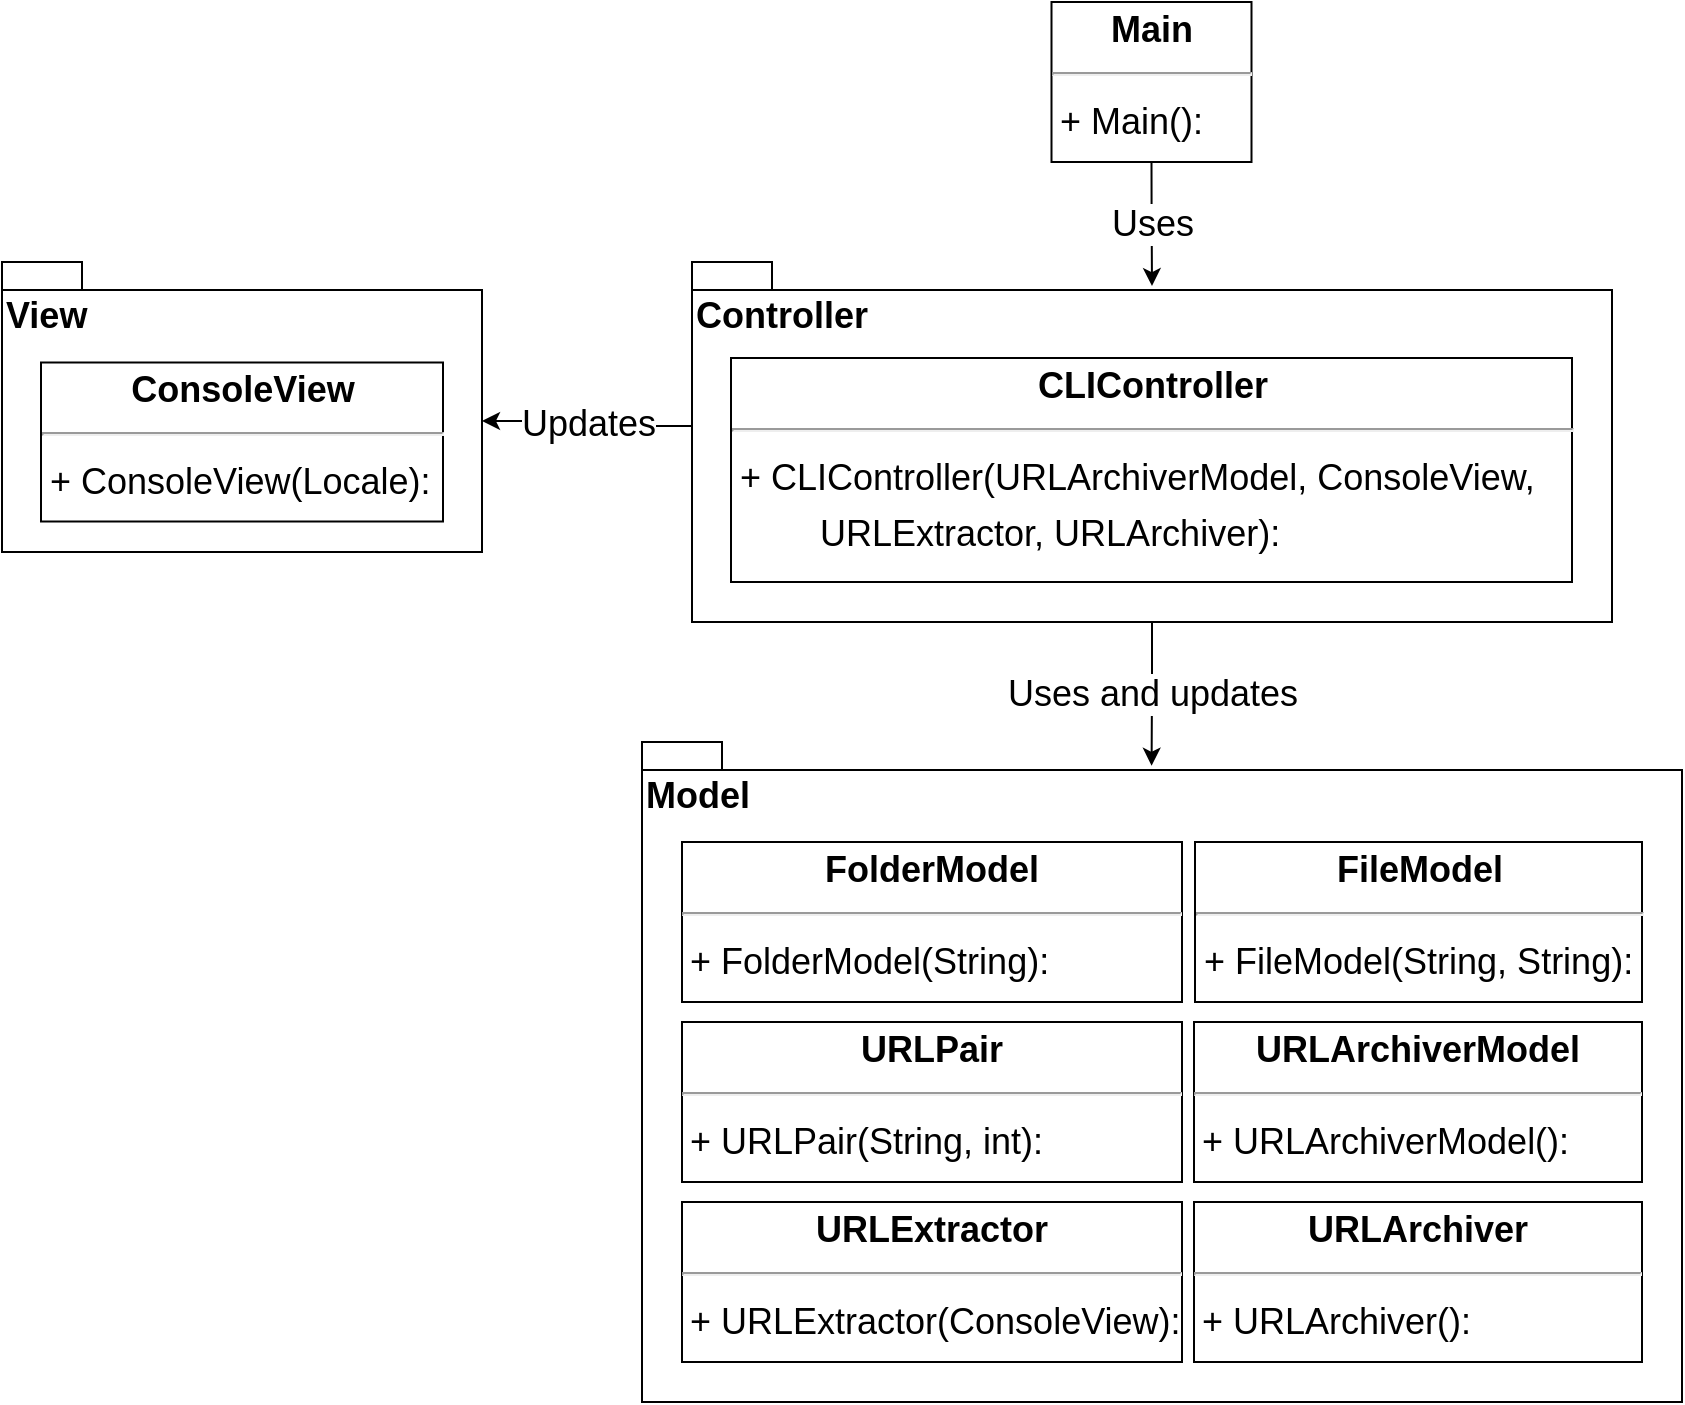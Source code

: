 <mxfile version="22.0.8" type="github" pages="2">
  <diagram id="C5RBs43oDa-KdzZeNtuy" name="Highlevel_MVC">
    <mxGraphModel dx="2901" dy="1123" grid="1" gridSize="10" guides="1" tooltips="1" connect="1" arrows="1" fold="1" page="1" pageScale="1" pageWidth="827" pageHeight="1169" math="0" shadow="0">
      <root>
        <mxCell id="WIyWlLk6GJQsqaUBKTNV-0" />
        <mxCell id="WIyWlLk6GJQsqaUBKTNV-1" parent="WIyWlLk6GJQsqaUBKTNV-0" />
        <mxCell id="QGYrQredVnfcg148uMwv-22" value="Updates" style="edgeStyle=orthogonalEdgeStyle;rounded=0;orthogonalLoop=1;jettySize=auto;html=1;exitX=0;exitY=0;exitDx=0;exitDy=82;exitPerimeter=0;entryX=0;entryY=0;entryDx=240;entryDy=79.5;entryPerimeter=0;fontSize=18;" parent="WIyWlLk6GJQsqaUBKTNV-1" source="QGYrQredVnfcg148uMwv-10" target="QGYrQredVnfcg148uMwv-9" edge="1">
          <mxGeometry relative="1" as="geometry" />
        </mxCell>
        <mxCell id="QGYrQredVnfcg148uMwv-23" value="Uses and updates" style="edgeStyle=orthogonalEdgeStyle;rounded=0;orthogonalLoop=1;jettySize=auto;html=1;exitX=0.5;exitY=1;exitDx=0;exitDy=0;exitPerimeter=0;entryX=0.49;entryY=0.036;entryDx=0;entryDy=0;entryPerimeter=0;fontSize=18;" parent="WIyWlLk6GJQsqaUBKTNV-1" source="QGYrQredVnfcg148uMwv-10" target="QGYrQredVnfcg148uMwv-11" edge="1">
          <mxGeometry relative="1" as="geometry" />
        </mxCell>
        <mxCell id="QGYrQredVnfcg148uMwv-24" value="&lt;p style=&quot;margin: 4px 0px 0px; text-align: center; font-size: 18px;&quot;&gt;&lt;b style=&quot;font-size: 18px;&quot;&gt;Main&lt;/b&gt;&lt;/p&gt;&lt;hr style=&quot;font-size: 18px;&quot;&gt;&lt;p style=&quot;margin: 0px 0px 0px 4px; line-height: 1.6; font-size: 18px;&quot;&gt;+ Main(): &lt;/p&gt;" style="verticalAlign=top;align=left;overflow=fill;fontSize=18;fontFamily=Helvetica;html=1;rounded=0;shadow=0;comic=0;labelBackgroundColor=none;strokeWidth=1;" parent="WIyWlLk6GJQsqaUBKTNV-1" vertex="1">
          <mxGeometry x="24.75" y="150" width="100" height="80" as="geometry" />
        </mxCell>
        <mxCell id="QGYrQredVnfcg148uMwv-25" value="Uses" style="edgeStyle=orthogonalEdgeStyle;rounded=0;orthogonalLoop=1;jettySize=auto;html=1;exitX=0.5;exitY=1;exitDx=0;exitDy=0;fontSize=18;entryX=0.5;entryY=0.067;entryDx=0;entryDy=0;entryPerimeter=0;" parent="WIyWlLk6GJQsqaUBKTNV-1" source="QGYrQredVnfcg148uMwv-24" target="QGYrQredVnfcg148uMwv-10" edge="1">
          <mxGeometry relative="1" as="geometry">
            <mxPoint x="75" y="300" as="targetPoint" />
          </mxGeometry>
        </mxCell>
        <mxCell id="CSHUBqYgd3ZQVv_3Laho-0" value="" style="group" parent="WIyWlLk6GJQsqaUBKTNV-1" vertex="1" connectable="0">
          <mxGeometry x="-180" y="520" width="520" height="330" as="geometry" />
        </mxCell>
        <mxCell id="QGYrQredVnfcg148uMwv-11" value="Model" style="shape=folder;fontStyle=1;spacingTop=10;tabWidth=40;tabHeight=14;tabPosition=left;html=1;whiteSpace=wrap;verticalAlign=top;align=left;fontSize=18;container=0;" parent="CSHUBqYgd3ZQVv_3Laho-0" vertex="1">
          <mxGeometry width="520" height="330" as="geometry" />
        </mxCell>
        <mxCell id="QGYrQredVnfcg148uMwv-15" value="&lt;p style=&quot;margin: 4px 0px 0px; text-align: center; font-size: 18px;&quot;&gt;&lt;b style=&quot;font-size: 18px;&quot;&gt;FolderModel&lt;/b&gt;&lt;/p&gt;&lt;hr style=&quot;font-size: 18px;&quot;&gt;&lt;p style=&quot;margin: 0px 0px 0px 4px; line-height: 1.6; font-size: 18px;&quot;&gt;+ FolderModel(String): &lt;/p&gt;" style="verticalAlign=top;align=left;overflow=fill;fontSize=18;fontFamily=Helvetica;html=1;rounded=0;shadow=0;comic=0;labelBackgroundColor=none;strokeWidth=1;container=0;" parent="CSHUBqYgd3ZQVv_3Laho-0" vertex="1">
          <mxGeometry x="20" y="50" width="250" height="80" as="geometry" />
        </mxCell>
        <mxCell id="QGYrQredVnfcg148uMwv-16" value="&lt;p style=&quot;margin: 4px 0px 0px; text-align: center; font-size: 18px;&quot;&gt;&lt;b style=&quot;font-size: 18px;&quot;&gt;FileModel&lt;/b&gt;&lt;/p&gt;&lt;hr style=&quot;font-size: 18px;&quot;&gt;&lt;p style=&quot;margin: 0px 0px 0px 4px; line-height: 1.6; font-size: 18px;&quot;&gt;+ FileModel(String, String): &lt;/p&gt;" style="verticalAlign=top;align=left;overflow=fill;fontSize=18;fontFamily=Helvetica;html=1;rounded=0;shadow=0;comic=0;labelBackgroundColor=none;strokeWidth=1;container=0;" parent="CSHUBqYgd3ZQVv_3Laho-0" vertex="1">
          <mxGeometry x="276.5" y="50" width="223.5" height="80" as="geometry" />
        </mxCell>
        <mxCell id="QGYrQredVnfcg148uMwv-17" value="&lt;p style=&quot;margin: 4px 0px 0px; text-align: center; font-size: 18px;&quot;&gt;&lt;b style=&quot;font-size: 18px;&quot;&gt;URLPair&lt;/b&gt;&lt;/p&gt;&lt;hr style=&quot;font-size: 18px;&quot;&gt;&lt;p style=&quot;margin: 0px 0px 0px 4px; line-height: 1.6; font-size: 18px;&quot;&gt;+ URLPair(String, int): &lt;/p&gt;" style="verticalAlign=top;align=left;overflow=fill;fontSize=18;fontFamily=Helvetica;html=1;rounded=0;shadow=0;comic=0;labelBackgroundColor=none;strokeWidth=1;container=0;" parent="CSHUBqYgd3ZQVv_3Laho-0" vertex="1">
          <mxGeometry x="20" y="140" width="250" height="80" as="geometry" />
        </mxCell>
        <mxCell id="QGYrQredVnfcg148uMwv-18" value="&lt;p style=&quot;margin: 4px 0px 0px; text-align: center; font-size: 18px;&quot;&gt;&lt;b style=&quot;font-size: 18px;&quot;&gt;URLArchiverModel&lt;/b&gt;&lt;/p&gt;&lt;hr style=&quot;font-size: 18px;&quot;&gt;&lt;p style=&quot;margin: 0px 0px 0px 4px; line-height: 1.6; font-size: 18px;&quot;&gt;+ URLArchiverModel(): &lt;/p&gt;" style="verticalAlign=top;align=left;overflow=fill;fontSize=18;fontFamily=Helvetica;html=1;rounded=0;shadow=0;comic=0;labelBackgroundColor=none;strokeWidth=1;container=0;" parent="CSHUBqYgd3ZQVv_3Laho-0" vertex="1">
          <mxGeometry x="276" y="140" width="224" height="80" as="geometry" />
        </mxCell>
        <mxCell id="QGYrQredVnfcg148uMwv-20" value="&lt;p style=&quot;margin: 4px 0px 0px; text-align: center; font-size: 18px;&quot;&gt;&lt;b style=&quot;font-size: 18px;&quot;&gt;URLExtractor&lt;/b&gt;&lt;/p&gt;&lt;hr style=&quot;font-size: 18px;&quot;&gt;&lt;p style=&quot;margin: 0px 0px 0px 4px; line-height: 1.6; font-size: 18px;&quot;&gt;+ URLExtractor(ConsoleView): &lt;/p&gt;" style="verticalAlign=top;align=left;overflow=fill;fontSize=18;fontFamily=Helvetica;html=1;rounded=0;shadow=0;comic=0;labelBackgroundColor=none;strokeWidth=1;container=0;" parent="CSHUBqYgd3ZQVv_3Laho-0" vertex="1">
          <mxGeometry x="20" y="230" width="250" height="80" as="geometry" />
        </mxCell>
        <mxCell id="QGYrQredVnfcg148uMwv-21" value="&lt;p style=&quot;margin: 4px 0px 0px; text-align: center; font-size: 18px;&quot;&gt;&lt;b style=&quot;font-size: 18px;&quot;&gt;URLArchiver&lt;/b&gt;&lt;/p&gt;&lt;hr style=&quot;font-size: 18px;&quot;&gt;&lt;p style=&quot;margin: 0px 0px 0px 4px; line-height: 1.6; font-size: 18px;&quot;&gt;+ URLArchiver(): &lt;/p&gt;" style="verticalAlign=top;align=left;overflow=fill;fontSize=18;fontFamily=Helvetica;html=1;rounded=0;shadow=0;comic=0;labelBackgroundColor=none;strokeWidth=1;container=0;" parent="CSHUBqYgd3ZQVv_3Laho-0" vertex="1">
          <mxGeometry x="276" y="230" width="224" height="80" as="geometry" />
        </mxCell>
        <mxCell id="CSHUBqYgd3ZQVv_3Laho-1" value="" style="group" parent="WIyWlLk6GJQsqaUBKTNV-1" vertex="1" connectable="0">
          <mxGeometry x="-155" y="280" width="460" height="180" as="geometry" />
        </mxCell>
        <mxCell id="QGYrQredVnfcg148uMwv-10" value="Controller" style="shape=folder;fontStyle=1;spacingTop=10;tabWidth=40;tabHeight=14;tabPosition=left;html=1;whiteSpace=wrap;align=left;verticalAlign=top;fontSize=18;container=0;" parent="CSHUBqYgd3ZQVv_3Laho-1" vertex="1">
          <mxGeometry width="460" height="180" as="geometry" />
        </mxCell>
        <mxCell id="QGYrQredVnfcg148uMwv-14" value="&lt;p style=&quot;margin: 4px 0px 0px; text-align: center; font-size: 18px;&quot;&gt;&lt;b style=&quot;font-size: 18px;&quot;&gt;CLIController&lt;/b&gt;&lt;/p&gt;&lt;hr style=&quot;font-size: 18px;&quot;&gt;&lt;p style=&quot;margin: 0px 0px 0px 4px; line-height: 1.6; font-size: 18px;&quot;&gt;+ CLIController(URLArchiverModel, ConsoleView,&amp;nbsp;&lt;/p&gt;&lt;p style=&quot;margin: 0px 0px 0px 4px; line-height: 1.6; font-size: 18px;&quot;&gt;&lt;span style=&quot;white-space: pre;&quot;&gt;&#x9;&lt;/span&gt;URLExtractor, URLArchiver): &lt;/p&gt;" style="verticalAlign=top;align=left;overflow=fill;fontSize=18;fontFamily=Helvetica;html=1;rounded=0;shadow=0;comic=0;labelBackgroundColor=none;strokeWidth=1;container=0;" parent="CSHUBqYgd3ZQVv_3Laho-1" vertex="1">
          <mxGeometry x="19.5" y="48" width="420.5" height="112" as="geometry" />
        </mxCell>
        <mxCell id="CSHUBqYgd3ZQVv_3Laho-2" value="" style="group" parent="WIyWlLk6GJQsqaUBKTNV-1" vertex="1" connectable="0">
          <mxGeometry x="-500" y="280" width="240" height="145" as="geometry" />
        </mxCell>
        <mxCell id="QGYrQredVnfcg148uMwv-9" value="View" style="shape=folder;fontStyle=1;spacingTop=10;tabWidth=40;tabHeight=14;tabPosition=left;html=1;whiteSpace=wrap;verticalAlign=top;align=left;fontSize=18;container=0;" parent="CSHUBqYgd3ZQVv_3Laho-2" vertex="1">
          <mxGeometry width="240" height="145" as="geometry" />
        </mxCell>
        <mxCell id="QGYrQredVnfcg148uMwv-19" value="&lt;p style=&quot;margin: 4px 0px 0px; text-align: center; font-size: 18px;&quot;&gt;&lt;b style=&quot;font-size: 18px;&quot;&gt;ConsoleView&lt;/b&gt;&lt;/p&gt;&lt;hr style=&quot;font-size: 18px;&quot;&gt;&lt;p style=&quot;margin: 0px 0px 0px 4px; line-height: 1.6; font-size: 18px;&quot;&gt;+ ConsoleView(Locale): &lt;/p&gt;" style="verticalAlign=top;align=left;overflow=fill;fontSize=18;fontFamily=Helvetica;html=1;rounded=0;shadow=0;comic=0;labelBackgroundColor=none;strokeWidth=1;container=0;" parent="CSHUBqYgd3ZQVv_3Laho-2" vertex="1">
          <mxGeometry x="19.5" y="50.25" width="201" height="79.5" as="geometry" />
        </mxCell>
      </root>
    </mxGraphModel>
  </diagram>
  <diagram id="DcU-BiYOPnU9oxLkgbCm" name="Detailed_MVC">
    <mxGraphModel dx="2901" dy="1123" grid="1" gridSize="10" guides="1" tooltips="1" connect="1" arrows="1" fold="1" page="1" pageScale="1" pageWidth="827" pageHeight="1169" math="0" shadow="0">
      <root>
        <mxCell id="0" />
        <mxCell id="1" parent="0" />
        <mxCell id="aJK3CpLHi-7lh1vaiTq2-1" value="Updates" style="edgeStyle=orthogonalEdgeStyle;rounded=0;orthogonalLoop=1;jettySize=auto;html=1;exitX=0;exitY=0;exitDx=0;exitDy=82;exitPerimeter=0;entryX=0;entryY=0;entryDx=240;entryDy=79.5;entryPerimeter=0;fontSize=18;" parent="1" source="aJK3CpLHi-7lh1vaiTq2-14" target="aJK3CpLHi-7lh1vaiTq2-17" edge="1">
          <mxGeometry relative="1" as="geometry" />
        </mxCell>
        <mxCell id="aJK3CpLHi-7lh1vaiTq2-2" value="Uses and updates" style="edgeStyle=orthogonalEdgeStyle;rounded=0;orthogonalLoop=1;jettySize=auto;html=1;exitX=0.5;exitY=1;exitDx=0;exitDy=0;exitPerimeter=0;entryX=0.49;entryY=0.036;entryDx=0;entryDy=0;entryPerimeter=0;fontSize=18;" parent="1" source="aJK3CpLHi-7lh1vaiTq2-14" target="aJK3CpLHi-7lh1vaiTq2-6" edge="1">
          <mxGeometry relative="1" as="geometry" />
        </mxCell>
        <mxCell id="aJK3CpLHi-7lh1vaiTq2-3" value="&lt;p style=&quot;margin: 4px 0px 0px; text-align: center; font-size: 18px;&quot;&gt;&lt;b style=&quot;font-size: 18px;&quot;&gt;Main&lt;/b&gt;&lt;/p&gt;&lt;hr style=&quot;font-size: 18px;&quot;&gt;&lt;p style=&quot;margin: 0px 0px 0px 4px; line-height: 1.6; font-size: 18px;&quot;&gt;+ Main(): &lt;/p&gt;" style="verticalAlign=top;align=left;overflow=fill;fontSize=18;fontFamily=Helvetica;html=1;rounded=0;shadow=0;comic=0;labelBackgroundColor=none;strokeWidth=1;" parent="1" vertex="1">
          <mxGeometry x="24.75" y="150" width="100" height="80" as="geometry" />
        </mxCell>
        <mxCell id="aJK3CpLHi-7lh1vaiTq2-4" value="Uses" style="edgeStyle=orthogonalEdgeStyle;rounded=0;orthogonalLoop=1;jettySize=auto;html=1;exitX=0.5;exitY=1;exitDx=0;exitDy=0;fontSize=18;entryX=0.5;entryY=0.067;entryDx=0;entryDy=0;entryPerimeter=0;" parent="1" source="aJK3CpLHi-7lh1vaiTq2-3" target="aJK3CpLHi-7lh1vaiTq2-14" edge="1">
          <mxGeometry relative="1" as="geometry">
            <mxPoint x="75" y="300" as="targetPoint" />
          </mxGeometry>
        </mxCell>
        <mxCell id="aJK3CpLHi-7lh1vaiTq2-13" value="" style="group;fontSize=18;" parent="1" vertex="1" connectable="0">
          <mxGeometry x="-155" y="280" width="460" height="180" as="geometry" />
        </mxCell>
        <mxCell id="aJK3CpLHi-7lh1vaiTq2-14" value="Controller" style="shape=folder;fontStyle=1;spacingTop=10;tabWidth=40;tabHeight=14;tabPosition=left;html=1;whiteSpace=wrap;align=left;verticalAlign=top;fontSize=18;container=0;fillColor=#FBC200;" parent="aJK3CpLHi-7lh1vaiTq2-13" vertex="1">
          <mxGeometry width="460" height="180" as="geometry" />
        </mxCell>
        <mxCell id="aJK3CpLHi-7lh1vaiTq2-15" value="&lt;p style=&quot;margin: 4px 0px 0px; text-align: center; font-size: 18px;&quot;&gt;&lt;b style=&quot;font-size: 18px;&quot;&gt;CLIController&lt;/b&gt;&lt;/p&gt;&lt;hr style=&quot;font-size: 18px;&quot;&gt;&lt;p style=&quot;margin: 0px 0px 0px 4px; line-height: 1.6; font-size: 18px;&quot;&gt;+ CLIController(URLArchiverModel, ConsoleView,&amp;nbsp;&lt;/p&gt;&lt;p style=&quot;margin: 0px 0px 0px 4px; line-height: 1.6; font-size: 18px;&quot;&gt;&lt;span style=&quot;white-space: pre; font-size: 18px;&quot;&gt;&#x9;&lt;/span&gt;URLExtractor, URLArchiver): &lt;/p&gt;" style="verticalAlign=top;align=left;overflow=fill;fontSize=18;fontFamily=Helvetica;html=1;rounded=0;shadow=0;comic=0;labelBackgroundColor=none;strokeWidth=1;container=0;" parent="aJK3CpLHi-7lh1vaiTq2-13" vertex="1">
          <mxGeometry x="19.5" y="48" width="420.5" height="112" as="geometry" />
        </mxCell>
        <mxCell id="aJK3CpLHi-7lh1vaiTq2-16" value="" style="group;fontSize=18;fillColor=default;" parent="1" vertex="1" connectable="0">
          <mxGeometry x="-500" y="280" width="240" height="145" as="geometry" />
        </mxCell>
        <mxCell id="aJK3CpLHi-7lh1vaiTq2-17" value="View" style="shape=folder;fontStyle=1;spacingTop=10;tabWidth=40;tabHeight=14;tabPosition=left;html=1;whiteSpace=wrap;verticalAlign=top;align=left;fontSize=18;container=0;fillColor=#99c1f1;" parent="aJK3CpLHi-7lh1vaiTq2-16" vertex="1">
          <mxGeometry width="240" height="145" as="geometry" />
        </mxCell>
        <mxCell id="aJK3CpLHi-7lh1vaiTq2-18" value="&lt;p style=&quot;margin: 4px 0px 0px; text-align: center; font-size: 18px;&quot;&gt;&lt;b style=&quot;font-size: 18px;&quot;&gt;ConsoleView&lt;/b&gt;&lt;/p&gt;&lt;hr style=&quot;font-size: 18px;&quot;&gt;&lt;p style=&quot;margin: 0px 0px 0px 4px; line-height: 1.6; font-size: 18px;&quot;&gt;+ ConsoleView(Locale): &lt;/p&gt;" style="verticalAlign=top;align=left;overflow=fill;fontSize=18;fontFamily=Helvetica;html=1;rounded=0;shadow=0;comic=0;labelBackgroundColor=none;strokeWidth=1;container=0;" parent="aJK3CpLHi-7lh1vaiTq2-16" vertex="1">
          <mxGeometry x="19.5" y="50.25" width="201" height="79.5" as="geometry" />
        </mxCell>
        <mxCell id="aJK3CpLHi-7lh1vaiTq2-30" value="" style="group;fontSize=18;fillColor=default;" parent="1" vertex="1" connectable="0">
          <mxGeometry x="-240" y="510" width="640" height="310" as="geometry" />
        </mxCell>
        <mxCell id="aJK3CpLHi-7lh1vaiTq2-6" value="Model" style="shape=folder;fontStyle=1;spacingTop=10;tabWidth=40;tabHeight=14;tabPosition=left;html=1;whiteSpace=wrap;verticalAlign=top;align=left;fontSize=18;container=0;fillColor=#D2A56D;" parent="aJK3CpLHi-7lh1vaiTq2-30" vertex="1">
          <mxGeometry width="640" height="310" as="geometry" />
        </mxCell>
        <mxCell id="aJK3CpLHi-7lh1vaiTq2-9" value="&lt;p style=&quot;margin: 4px 0px 0px; text-align: center; font-size: 18px;&quot;&gt;&lt;b style=&quot;font-size: 18px;&quot;&gt;URLPair&lt;/b&gt;&lt;/p&gt;&lt;hr style=&quot;font-size: 18px;&quot;&gt;&lt;p style=&quot;margin: 0px 0px 0px 4px; line-height: 1.6; font-size: 18px;&quot;&gt;+ URLPair(String, int): &lt;/p&gt;" style="verticalAlign=top;align=left;overflow=fill;fontSize=18;fontFamily=Helvetica;html=1;rounded=0;shadow=0;comic=0;labelBackgroundColor=none;strokeWidth=1;container=0;" parent="aJK3CpLHi-7lh1vaiTq2-30" vertex="1">
          <mxGeometry x="363.25" y="195" width="250" height="80" as="geometry" />
        </mxCell>
        <mxCell id="aJK3CpLHi-7lh1vaiTq2-24" value="&lt;p style=&quot;margin: 4px 0px 0px; text-align: center; font-size: 18px;&quot;&gt;&lt;b style=&quot;font-size: 18px;&quot;&gt;FolderModel&lt;/b&gt;&lt;/p&gt;&lt;hr style=&quot;font-size: 18px;&quot;&gt;&lt;p style=&quot;margin: 0px 0px 0px 4px; line-height: 1.6; font-size: 18px;&quot;&gt;+ FolderModel(String): &lt;/p&gt;" style="verticalAlign=top;align=left;overflow=fill;fontSize=18;fontFamily=Helvetica;html=1;rounded=0;shadow=0;comic=0;labelBackgroundColor=none;strokeWidth=1;container=0;" parent="aJK3CpLHi-7lh1vaiTq2-30" vertex="1">
          <mxGeometry x="30" y="60" width="250" height="80" as="geometry" />
        </mxCell>
        <mxCell id="aJK3CpLHi-7lh1vaiTq2-28" style="edgeStyle=orthogonalEdgeStyle;rounded=0;orthogonalLoop=1;jettySize=auto;html=1;exitX=0.5;exitY=1;exitDx=0;exitDy=0;entryX=0.5;entryY=0;entryDx=0;entryDy=0;startArrow=diamond;startFill=1;endArrow=none;endFill=0;startSize=15;fontSize=18;" parent="aJK3CpLHi-7lh1vaiTq2-30" source="aJK3CpLHi-7lh1vaiTq2-25" target="aJK3CpLHi-7lh1vaiTq2-9" edge="1">
          <mxGeometry relative="1" as="geometry" />
        </mxCell>
        <mxCell id="aJK3CpLHi-7lh1vaiTq2-25" value="&lt;p style=&quot;margin: 4px 0px 0px; text-align: center; font-size: 18px;&quot;&gt;&lt;b style=&quot;font-size: 18px;&quot;&gt;FileModel&lt;/b&gt;&lt;/p&gt;&lt;hr style=&quot;font-size: 18px;&quot;&gt;&lt;p style=&quot;margin: 0px 0px 0px 4px; line-height: 1.6; font-size: 18px;&quot;&gt;+ FileModel(String, String): &lt;/p&gt;" style="verticalAlign=top;align=left;overflow=fill;fontSize=18;fontFamily=Helvetica;html=1;rounded=0;shadow=0;comic=0;labelBackgroundColor=none;strokeWidth=1;container=0;" parent="aJK3CpLHi-7lh1vaiTq2-30" vertex="1">
          <mxGeometry x="376.5" y="60" width="223.5" height="80" as="geometry" />
        </mxCell>
        <mxCell id="aJK3CpLHi-7lh1vaiTq2-23" style="edgeStyle=orthogonalEdgeStyle;rounded=0;orthogonalLoop=1;jettySize=auto;html=1;exitX=1;exitY=0.5;exitDx=0;exitDy=0;entryX=0;entryY=0.5;entryDx=0;entryDy=0;endArrow=none;endFill=0;fontSize=18;" parent="aJK3CpLHi-7lh1vaiTq2-30" source="aJK3CpLHi-7lh1vaiTq2-24" target="aJK3CpLHi-7lh1vaiTq2-25" edge="1">
          <mxGeometry relative="1" as="geometry" />
        </mxCell>
        <mxCell id="aJK3CpLHi-7lh1vaiTq2-26" value="1" style="text;html=1;strokeColor=none;fillColor=none;align=center;verticalAlign=middle;whiteSpace=wrap;rounded=0;fontSize=18;" parent="aJK3CpLHi-7lh1vaiTq2-30" vertex="1">
          <mxGeometry x="267" y="72" width="60" height="30" as="geometry" />
        </mxCell>
        <mxCell id="aJK3CpLHi-7lh1vaiTq2-27" value="*" style="text;html=1;strokeColor=none;fillColor=none;align=center;verticalAlign=middle;whiteSpace=wrap;rounded=0;fontSize=18;" parent="aJK3CpLHi-7lh1vaiTq2-30" vertex="1">
          <mxGeometry x="329.5" y="75" width="60" height="30" as="geometry" />
        </mxCell>
        <mxCell id="aJK3CpLHi-7lh1vaiTq2-29" value="*" style="text;html=1;strokeColor=none;fillColor=none;align=center;verticalAlign=middle;whiteSpace=wrap;rounded=0;fontSize=18;" parent="aJK3CpLHi-7lh1vaiTq2-30" vertex="1">
          <mxGeometry x="480" y="165" width="60" height="30" as="geometry" />
        </mxCell>
      </root>
    </mxGraphModel>
  </diagram>
</mxfile>
